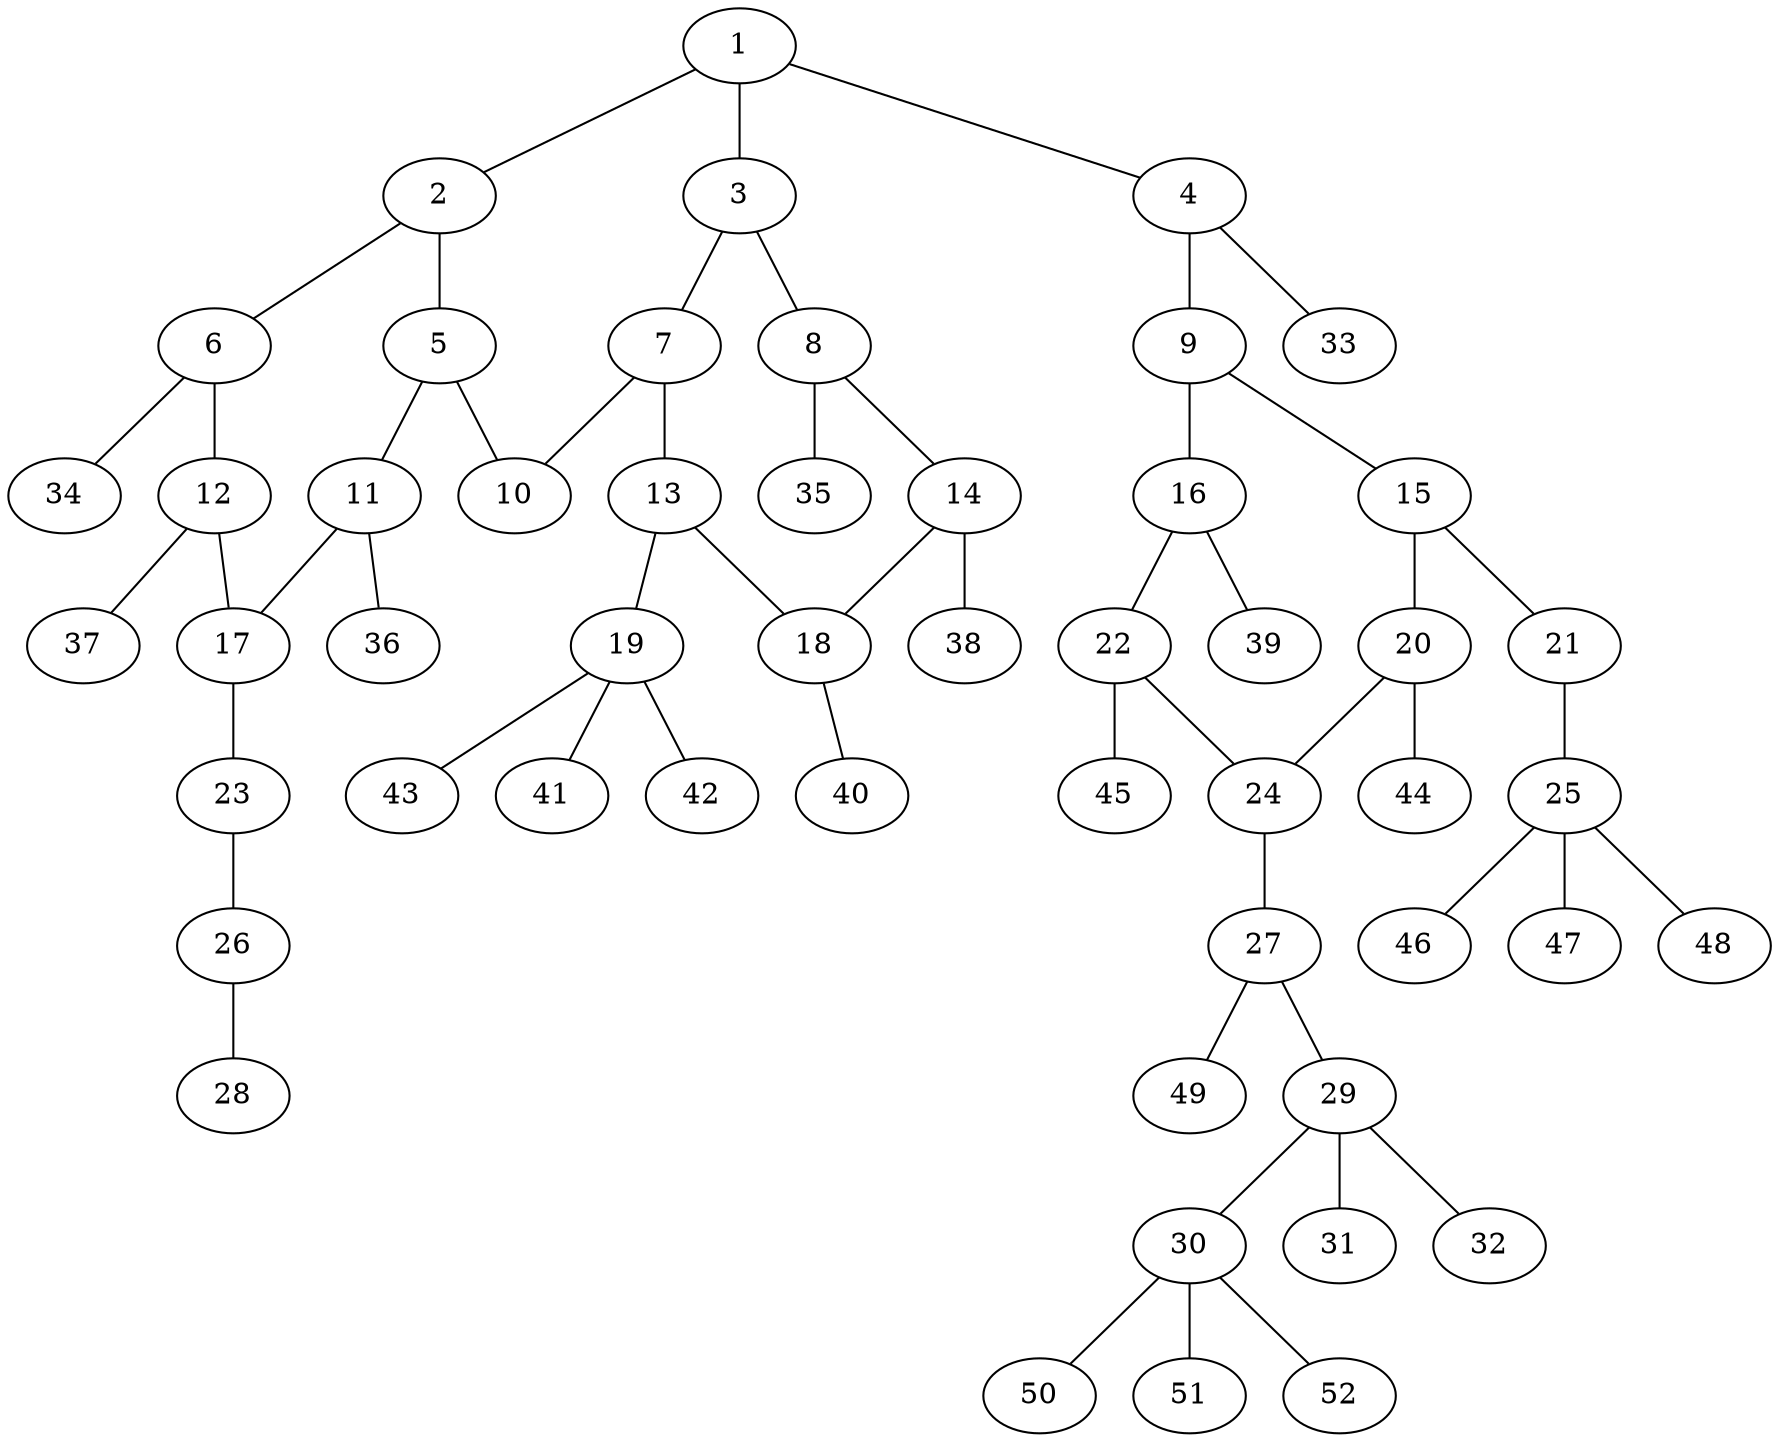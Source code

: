 graph molecule_3469 {
	1	 [chem=C];
	2	 [chem=C];
	1 -- 2	 [valence=1];
	3	 [chem=C];
	1 -- 3	 [valence=2];
	4	 [chem=N];
	1 -- 4	 [valence=1];
	5	 [chem=C];
	2 -- 5	 [valence=2];
	6	 [chem=C];
	2 -- 6	 [valence=1];
	7	 [chem=C];
	3 -- 7	 [valence=1];
	8	 [chem=C];
	3 -- 8	 [valence=1];
	9	 [chem=C];
	4 -- 9	 [valence=1];
	33	 [chem=H];
	4 -- 33	 [valence=1];
	10	 [chem=N];
	5 -- 10	 [valence=1];
	11	 [chem=C];
	5 -- 11	 [valence=1];
	12	 [chem=C];
	6 -- 12	 [valence=2];
	34	 [chem=H];
	6 -- 34	 [valence=1];
	7 -- 10	 [valence=2];
	13	 [chem=C];
	7 -- 13	 [valence=1];
	14	 [chem=C];
	8 -- 14	 [valence=2];
	35	 [chem=H];
	8 -- 35	 [valence=1];
	15	 [chem=C];
	9 -- 15	 [valence=2];
	16	 [chem=C];
	9 -- 16	 [valence=1];
	17	 [chem=C];
	11 -- 17	 [valence=2];
	36	 [chem=H];
	11 -- 36	 [valence=1];
	12 -- 17	 [valence=1];
	37	 [chem=H];
	12 -- 37	 [valence=1];
	18	 [chem=C];
	13 -- 18	 [valence=2];
	19	 [chem=C];
	13 -- 19	 [valence=1];
	14 -- 18	 [valence=1];
	38	 [chem=H];
	14 -- 38	 [valence=1];
	20	 [chem=C];
	15 -- 20	 [valence=1];
	21	 [chem=O];
	15 -- 21	 [valence=1];
	22	 [chem=C];
	16 -- 22	 [valence=2];
	39	 [chem=H];
	16 -- 39	 [valence=1];
	23	 [chem=N];
	17 -- 23	 [valence=1];
	40	 [chem=H];
	18 -- 40	 [valence=1];
	41	 [chem=H];
	19 -- 41	 [valence=1];
	42	 [chem=H];
	19 -- 42	 [valence=1];
	43	 [chem=H];
	19 -- 43	 [valence=1];
	24	 [chem=C];
	20 -- 24	 [valence=2];
	44	 [chem=H];
	20 -- 44	 [valence=1];
	25	 [chem=C];
	21 -- 25	 [valence=1];
	22 -- 24	 [valence=1];
	45	 [chem=H];
	22 -- 45	 [valence=1];
	26	 [chem=N];
	23 -- 26	 [valence=2];
	27	 [chem=N];
	24 -- 27	 [valence=1];
	46	 [chem=H];
	25 -- 46	 [valence=1];
	47	 [chem=H];
	25 -- 47	 [valence=1];
	48	 [chem=H];
	25 -- 48	 [valence=1];
	28	 [chem=N];
	26 -- 28	 [valence=2];
	29	 [chem=S];
	27 -- 29	 [valence=1];
	49	 [chem=H];
	27 -- 49	 [valence=1];
	30	 [chem=C];
	29 -- 30	 [valence=1];
	31	 [chem=O];
	29 -- 31	 [valence=2];
	32	 [chem=O];
	29 -- 32	 [valence=2];
	50	 [chem=H];
	30 -- 50	 [valence=1];
	51	 [chem=H];
	30 -- 51	 [valence=1];
	52	 [chem=H];
	30 -- 52	 [valence=1];
}

